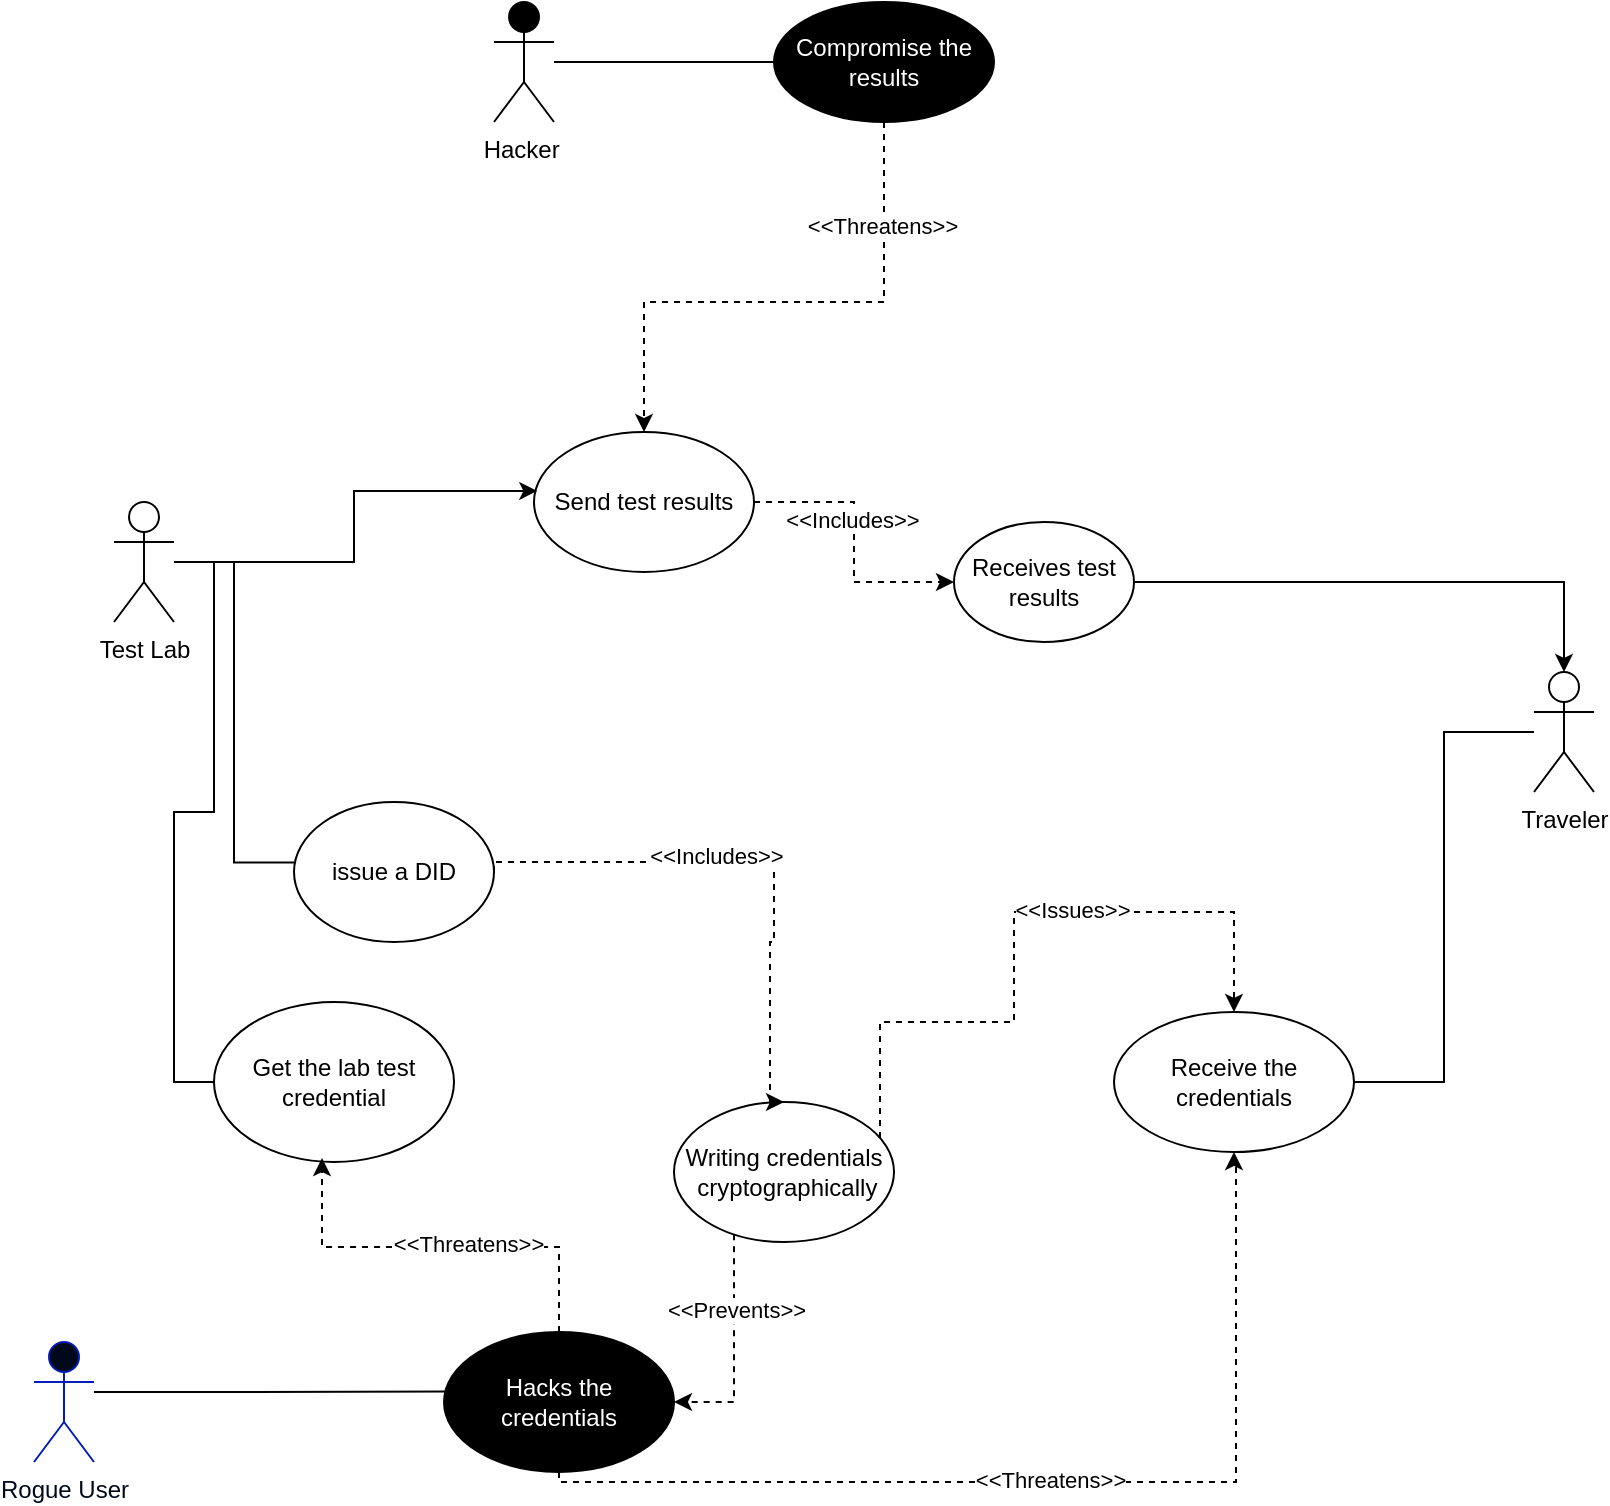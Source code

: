 <mxfile version="21.8.0" type="github">
  <diagram name="Page-1" id="hHoQwFloUAMHd9b8XSfH">
    <mxGraphModel dx="785" dy="1573" grid="1" gridSize="10" guides="1" tooltips="1" connect="1" arrows="1" fold="1" page="1" pageScale="1" pageWidth="850" pageHeight="1100" math="0" shadow="0">
      <root>
        <mxCell id="0" />
        <mxCell id="1" parent="0" />
        <mxCell id="bgF9OY12VIYj5gz-CZeS-50" style="edgeStyle=orthogonalEdgeStyle;rounded=0;orthogonalLoop=1;jettySize=auto;html=1;entryX=0;entryY=0.5;entryDx=0;entryDy=0;endArrow=none;endFill=0;" edge="1" parent="1" source="bgF9OY12VIYj5gz-CZeS-1" target="bgF9OY12VIYj5gz-CZeS-15">
          <mxGeometry relative="1" as="geometry" />
        </mxCell>
        <mxCell id="bgF9OY12VIYj5gz-CZeS-1" value="Test Lab" style="shape=umlActor;verticalLabelPosition=bottom;verticalAlign=top;html=1;outlineConnect=0;" vertex="1" parent="1">
          <mxGeometry x="140" y="-60" width="30" height="60" as="geometry" />
        </mxCell>
        <mxCell id="bgF9OY12VIYj5gz-CZeS-3" value="issue a DID" style="ellipse;whiteSpace=wrap;html=1;" vertex="1" parent="1">
          <mxGeometry x="230" y="90" width="100" height="70" as="geometry" />
        </mxCell>
        <mxCell id="bgF9OY12VIYj5gz-CZeS-47" style="edgeStyle=orthogonalEdgeStyle;rounded=0;orthogonalLoop=1;jettySize=auto;html=1;entryX=1;entryY=0.5;entryDx=0;entryDy=0;endArrow=none;endFill=0;" edge="1" parent="1" source="bgF9OY12VIYj5gz-CZeS-6" target="bgF9OY12VIYj5gz-CZeS-46">
          <mxGeometry relative="1" as="geometry" />
        </mxCell>
        <object label="Traveler" id="bgF9OY12VIYj5gz-CZeS-6">
          <mxCell style="shape=umlActor;verticalLabelPosition=bottom;verticalAlign=top;html=1;outlineConnect=0;" vertex="1" parent="1">
            <mxGeometry x="850" y="25" width="30" height="60" as="geometry" />
          </mxCell>
        </object>
        <mxCell id="bgF9OY12VIYj5gz-CZeS-39" style="edgeStyle=orthogonalEdgeStyle;rounded=0;orthogonalLoop=1;jettySize=auto;html=1;entryX=1;entryY=0.5;entryDx=0;entryDy=0;dashed=1;" edge="1" parent="1" source="bgF9OY12VIYj5gz-CZeS-14" target="bgF9OY12VIYj5gz-CZeS-28">
          <mxGeometry relative="1" as="geometry">
            <Array as="points">
              <mxPoint x="450" y="390" />
            </Array>
          </mxGeometry>
        </mxCell>
        <mxCell id="bgF9OY12VIYj5gz-CZeS-40" value="&amp;lt;&amp;lt;Prevents&amp;gt;&amp;gt;" style="edgeLabel;html=1;align=center;verticalAlign=middle;resizable=0;points=[];" vertex="1" connectable="0" parent="bgF9OY12VIYj5gz-CZeS-39">
          <mxGeometry x="-0.33" y="1" relative="1" as="geometry">
            <mxPoint as="offset" />
          </mxGeometry>
        </mxCell>
        <mxCell id="bgF9OY12VIYj5gz-CZeS-51" style="edgeStyle=orthogonalEdgeStyle;rounded=0;orthogonalLoop=1;jettySize=auto;html=1;dashed=1;exitX=1;exitY=0.5;exitDx=0;exitDy=0;entryX=0.5;entryY=0;entryDx=0;entryDy=0;" edge="1" parent="1" source="bgF9OY12VIYj5gz-CZeS-14" target="bgF9OY12VIYj5gz-CZeS-46">
          <mxGeometry relative="1" as="geometry">
            <mxPoint x="630" y="230" as="targetPoint" />
            <Array as="points">
              <mxPoint x="523" y="200" />
              <mxPoint x="590" y="200" />
              <mxPoint x="590" y="145" />
              <mxPoint x="700" y="145" />
            </Array>
          </mxGeometry>
        </mxCell>
        <mxCell id="bgF9OY12VIYj5gz-CZeS-52" value="&amp;lt;&amp;lt;Issues&amp;gt;&amp;gt;" style="edgeLabel;html=1;align=center;verticalAlign=middle;resizable=0;points=[];" vertex="1" connectable="0" parent="bgF9OY12VIYj5gz-CZeS-51">
          <mxGeometry x="0.28" y="1" relative="1" as="geometry">
            <mxPoint as="offset" />
          </mxGeometry>
        </mxCell>
        <mxCell id="bgF9OY12VIYj5gz-CZeS-14" value="Writing credentials &amp;nbsp;cryptographically" style="ellipse;whiteSpace=wrap;html=1;" vertex="1" parent="1">
          <mxGeometry x="420" y="240" width="110" height="70" as="geometry" />
        </mxCell>
        <mxCell id="bgF9OY12VIYj5gz-CZeS-15" value="Get the lab test credential" style="ellipse;whiteSpace=wrap;html=1;" vertex="1" parent="1">
          <mxGeometry x="190" y="190" width="120" height="80" as="geometry" />
        </mxCell>
        <mxCell id="bgF9OY12VIYj5gz-CZeS-17" value="Receives test results" style="ellipse;whiteSpace=wrap;html=1;" vertex="1" parent="1">
          <mxGeometry x="560" y="-50" width="90" height="60" as="geometry" />
        </mxCell>
        <mxCell id="bgF9OY12VIYj5gz-CZeS-22" value="&lt;font color=&quot;#00091c&quot;&gt;Rogue User&lt;/font&gt;" style="shape=umlActor;verticalLabelPosition=bottom;verticalAlign=top;html=1;outlineConnect=0;fillColor=#00091C;fontColor=#ffffff;strokeColor=#001db7;" vertex="1" parent="1">
          <mxGeometry x="100" y="360" width="30" height="60" as="geometry" />
        </mxCell>
        <mxCell id="bgF9OY12VIYj5gz-CZeS-24" value="" style="edgeStyle=orthogonalEdgeStyle;rounded=0;orthogonalLoop=1;jettySize=auto;html=1;entryX=0.025;entryY=0.425;entryDx=0;entryDy=0;entryPerimeter=0;endArrow=none;endFill=0;" edge="1" parent="1" source="bgF9OY12VIYj5gz-CZeS-22" target="bgF9OY12VIYj5gz-CZeS-28">
          <mxGeometry relative="1" as="geometry">
            <mxPoint x="260" y="460" as="targetPoint" />
            <Array as="points">
              <mxPoint x="180" y="385" />
              <mxPoint x="180" y="385" />
            </Array>
          </mxGeometry>
        </mxCell>
        <mxCell id="bgF9OY12VIYj5gz-CZeS-27" style="edgeStyle=orthogonalEdgeStyle;rounded=0;orthogonalLoop=1;jettySize=auto;html=1;entryX=0.5;entryY=0;entryDx=0;entryDy=0;dashed=1;exitX=1;exitY=0.5;exitDx=0;exitDy=0;" edge="1" parent="1" source="bgF9OY12VIYj5gz-CZeS-3" target="bgF9OY12VIYj5gz-CZeS-14">
          <mxGeometry relative="1" as="geometry">
            <Array as="points">
              <mxPoint x="330" y="120" />
              <mxPoint x="470" y="120" />
              <mxPoint x="470" y="160" />
              <mxPoint x="468" y="160" />
              <mxPoint x="468" y="240" />
            </Array>
          </mxGeometry>
        </mxCell>
        <mxCell id="bgF9OY12VIYj5gz-CZeS-36" value="&amp;lt;&amp;lt;Includes&amp;gt;&amp;gt;" style="edgeLabel;html=1;align=center;verticalAlign=middle;resizable=0;points=[];" vertex="1" connectable="0" parent="bgF9OY12VIYj5gz-CZeS-27">
          <mxGeometry x="-0.152" y="3" relative="1" as="geometry">
            <mxPoint as="offset" />
          </mxGeometry>
        </mxCell>
        <mxCell id="bgF9OY12VIYj5gz-CZeS-72" style="edgeStyle=orthogonalEdgeStyle;rounded=0;orthogonalLoop=1;jettySize=auto;html=1;entryX=0.5;entryY=1;entryDx=0;entryDy=0;dashed=1;" edge="1" parent="1" source="bgF9OY12VIYj5gz-CZeS-28" target="bgF9OY12VIYj5gz-CZeS-46">
          <mxGeometry relative="1" as="geometry">
            <mxPoint x="700" y="280" as="targetPoint" />
            <Array as="points">
              <mxPoint x="363" y="430" />
              <mxPoint x="701" y="430" />
              <mxPoint x="701" y="270" />
              <mxPoint x="700" y="270" />
            </Array>
          </mxGeometry>
        </mxCell>
        <mxCell id="bgF9OY12VIYj5gz-CZeS-73" value="&amp;lt;&amp;lt;Threatens&amp;gt;&amp;gt;" style="edgeLabel;html=1;align=center;verticalAlign=middle;resizable=0;points=[];" vertex="1" connectable="0" parent="bgF9OY12VIYj5gz-CZeS-72">
          <mxGeometry x="-0.019" y="1" relative="1" as="geometry">
            <mxPoint as="offset" />
          </mxGeometry>
        </mxCell>
        <mxCell id="bgF9OY12VIYj5gz-CZeS-28" value="&lt;font color=&quot;#ffffff&quot;&gt;Hacks the credentials&lt;/font&gt;" style="ellipse;whiteSpace=wrap;html=1;fillColor=#000000;" vertex="1" parent="1">
          <mxGeometry x="305" y="355" width="115" height="70" as="geometry" />
        </mxCell>
        <mxCell id="bgF9OY12VIYj5gz-CZeS-29" style="edgeStyle=orthogonalEdgeStyle;rounded=0;orthogonalLoop=1;jettySize=auto;html=1;entryX=0.45;entryY=0.975;entryDx=0;entryDy=0;entryPerimeter=0;dashed=1;" edge="1" parent="1" source="bgF9OY12VIYj5gz-CZeS-28" target="bgF9OY12VIYj5gz-CZeS-15">
          <mxGeometry relative="1" as="geometry" />
        </mxCell>
        <mxCell id="bgF9OY12VIYj5gz-CZeS-31" value="&amp;lt;&amp;lt;Threatens&amp;gt;&amp;gt;" style="edgeLabel;html=1;align=center;verticalAlign=middle;resizable=0;points=[];" vertex="1" connectable="0" parent="bgF9OY12VIYj5gz-CZeS-29">
          <mxGeometry x="-0.134" y="-2" relative="1" as="geometry">
            <mxPoint x="1" as="offset" />
          </mxGeometry>
        </mxCell>
        <mxCell id="bgF9OY12VIYj5gz-CZeS-46" value="Receive the credentials" style="ellipse;whiteSpace=wrap;html=1;" vertex="1" parent="1">
          <mxGeometry x="640" y="195" width="120" height="70" as="geometry" />
        </mxCell>
        <mxCell id="bgF9OY12VIYj5gz-CZeS-59" style="edgeStyle=orthogonalEdgeStyle;rounded=0;orthogonalLoop=1;jettySize=auto;html=1;entryX=0;entryY=0.433;entryDx=0;entryDy=0;entryPerimeter=0;endArrow=none;endFill=0;" edge="1" parent="1" source="bgF9OY12VIYj5gz-CZeS-1" target="bgF9OY12VIYj5gz-CZeS-3">
          <mxGeometry relative="1" as="geometry" />
        </mxCell>
        <mxCell id="bgF9OY12VIYj5gz-CZeS-62" style="edgeStyle=orthogonalEdgeStyle;rounded=0;orthogonalLoop=1;jettySize=auto;html=1;exitX=1;exitY=0.5;exitDx=0;exitDy=0;dashed=1;" edge="1" parent="1" source="bgF9OY12VIYj5gz-CZeS-60" target="bgF9OY12VIYj5gz-CZeS-17">
          <mxGeometry relative="1" as="geometry" />
        </mxCell>
        <mxCell id="bgF9OY12VIYj5gz-CZeS-63" value="&amp;lt;&amp;lt;Includes&amp;gt;&amp;gt;" style="edgeLabel;html=1;align=center;verticalAlign=middle;resizable=0;points=[];" vertex="1" connectable="0" parent="bgF9OY12VIYj5gz-CZeS-62">
          <mxGeometry x="-0.167" y="-1" relative="1" as="geometry">
            <mxPoint as="offset" />
          </mxGeometry>
        </mxCell>
        <mxCell id="bgF9OY12VIYj5gz-CZeS-60" value="Send test results" style="ellipse;whiteSpace=wrap;html=1;" vertex="1" parent="1">
          <mxGeometry x="350" y="-95" width="110" height="70" as="geometry" />
        </mxCell>
        <mxCell id="bgF9OY12VIYj5gz-CZeS-61" style="edgeStyle=orthogonalEdgeStyle;rounded=0;orthogonalLoop=1;jettySize=auto;html=1;entryX=0.015;entryY=0.421;entryDx=0;entryDy=0;entryPerimeter=0;" edge="1" parent="1" source="bgF9OY12VIYj5gz-CZeS-1" target="bgF9OY12VIYj5gz-CZeS-60">
          <mxGeometry relative="1" as="geometry" />
        </mxCell>
        <mxCell id="bgF9OY12VIYj5gz-CZeS-67" style="edgeStyle=orthogonalEdgeStyle;rounded=0;orthogonalLoop=1;jettySize=auto;html=1;entryX=0;entryY=0.5;entryDx=0;entryDy=0;endArrow=none;endFill=0;" edge="1" parent="1" source="bgF9OY12VIYj5gz-CZeS-64" target="bgF9OY12VIYj5gz-CZeS-66">
          <mxGeometry relative="1" as="geometry" />
        </mxCell>
        <mxCell id="bgF9OY12VIYj5gz-CZeS-64" value="Hacker&amp;nbsp;" style="shape=umlActor;verticalLabelPosition=bottom;verticalAlign=top;html=1;outlineConnect=0;fillColor=#000000;" vertex="1" parent="1">
          <mxGeometry x="330" y="-310" width="30" height="60" as="geometry" />
        </mxCell>
        <mxCell id="bgF9OY12VIYj5gz-CZeS-68" style="edgeStyle=orthogonalEdgeStyle;rounded=0;orthogonalLoop=1;jettySize=auto;html=1;exitX=0.5;exitY=1;exitDx=0;exitDy=0;entryX=0.5;entryY=0;entryDx=0;entryDy=0;dashed=1;" edge="1" parent="1" source="bgF9OY12VIYj5gz-CZeS-66" target="bgF9OY12VIYj5gz-CZeS-60">
          <mxGeometry relative="1" as="geometry">
            <Array as="points">
              <mxPoint x="525" y="-160" />
              <mxPoint x="405" y="-160" />
            </Array>
          </mxGeometry>
        </mxCell>
        <mxCell id="bgF9OY12VIYj5gz-CZeS-69" value="&amp;lt;&amp;lt;Threatens&amp;gt;&amp;gt;" style="edgeLabel;html=1;align=center;verticalAlign=middle;resizable=0;points=[];" vertex="1" connectable="0" parent="bgF9OY12VIYj5gz-CZeS-68">
          <mxGeometry x="-0.623" y="-1" relative="1" as="geometry">
            <mxPoint as="offset" />
          </mxGeometry>
        </mxCell>
        <mxCell id="bgF9OY12VIYj5gz-CZeS-66" value="&lt;font color=&quot;#ffffff&quot;&gt;Compromise the results&lt;/font&gt;" style="ellipse;whiteSpace=wrap;html=1;fillColor=#000000;" vertex="1" parent="1">
          <mxGeometry x="470" y="-310" width="110" height="60" as="geometry" />
        </mxCell>
        <mxCell id="bgF9OY12VIYj5gz-CZeS-70" style="edgeStyle=orthogonalEdgeStyle;rounded=0;orthogonalLoop=1;jettySize=auto;html=1;entryX=0.5;entryY=0;entryDx=0;entryDy=0;entryPerimeter=0;" edge="1" parent="1" source="bgF9OY12VIYj5gz-CZeS-17" target="bgF9OY12VIYj5gz-CZeS-6">
          <mxGeometry relative="1" as="geometry" />
        </mxCell>
      </root>
    </mxGraphModel>
  </diagram>
</mxfile>
